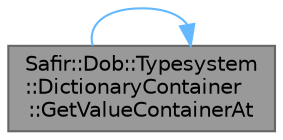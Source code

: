 digraph "Safir::Dob::Typesystem::DictionaryContainer::GetValueContainerAt"
{
 // LATEX_PDF_SIZE
  bgcolor="transparent";
  edge [fontname=Helvetica,fontsize=10,labelfontname=Helvetica,labelfontsize=10];
  node [fontname=Helvetica,fontsize=10,shape=box,height=0.2,width=0.4];
  rankdir="LR";
  Node1 [label="Safir::Dob::Typesystem\l::DictionaryContainer\l::GetValueContainerAt",height=0.2,width=0.4,color="gray40", fillcolor="grey60", style="filled", fontcolor="black",tooltip="Const version of GetValueContainerAt()"];
  Node1 -> Node1 [color="steelblue1",style="solid"];
}
